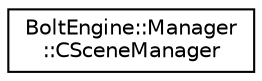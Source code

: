 digraph "Graphical Class Hierarchy"
{
  edge [fontname="Helvetica",fontsize="10",labelfontname="Helvetica",labelfontsize="10"];
  node [fontname="Helvetica",fontsize="10",shape=record];
  rankdir="LR";
  Node1 [label="BoltEngine::Manager\l::CSceneManager",height=0.2,width=0.4,color="black", fillcolor="white", style="filled",URL="$class_bolt_engine_1_1_manager_1_1_c_scene_manager.html"];
}
